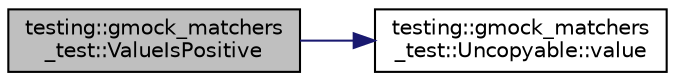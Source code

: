 digraph "testing::gmock_matchers_test::ValueIsPositive"
{
  edge [fontname="Helvetica",fontsize="10",labelfontname="Helvetica",labelfontsize="10"];
  node [fontname="Helvetica",fontsize="10",shape=record];
  rankdir="LR";
  Node2390 [label="testing::gmock_matchers\l_test::ValueIsPositive",height=0.2,width=0.4,color="black", fillcolor="grey75", style="filled", fontcolor="black"];
  Node2390 -> Node2391 [color="midnightblue",fontsize="10",style="solid",fontname="Helvetica"];
  Node2391 [label="testing::gmock_matchers\l_test::Uncopyable::value",height=0.2,width=0.4,color="black", fillcolor="white", style="filled",URL="$d7/da6/classtesting_1_1gmock__matchers__test_1_1_uncopyable.html#a23512131b948e40ded06555848829866"];
}

